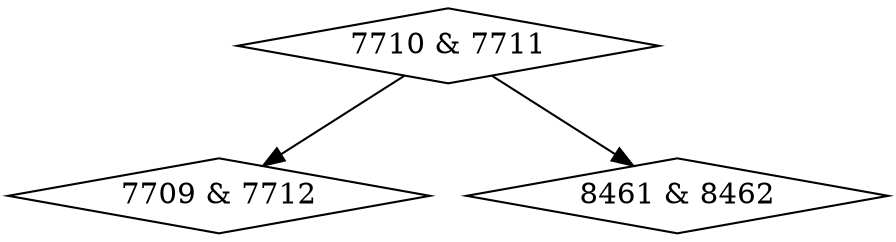 digraph {
0 [label = "7709 & 7712", shape = diamond];
1 [label = "7710 & 7711", shape = diamond];
2 [label = "8461 & 8462", shape = diamond];
1->0;
1->2;
}
